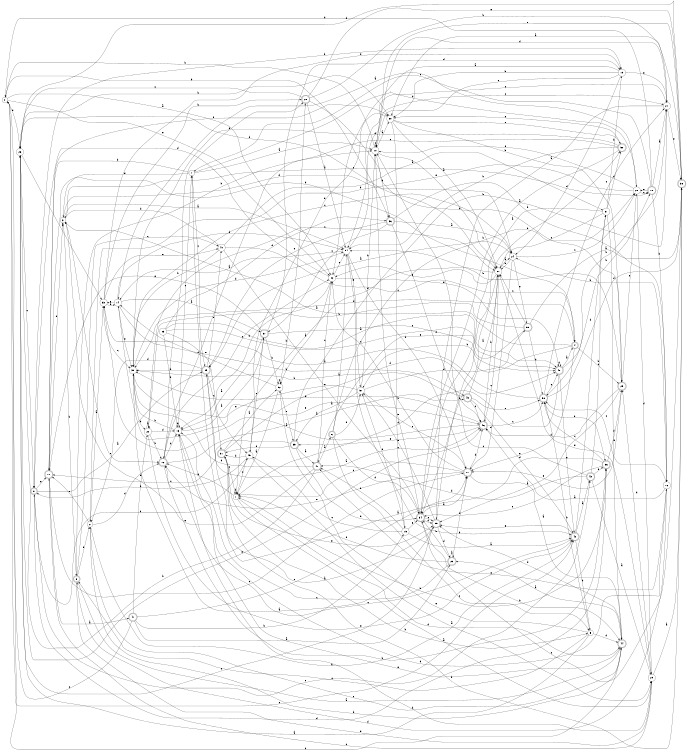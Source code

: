 digraph n49_2 {
__start0 [label="" shape="none"];

rankdir=LR;
size="8,5";

s0 [style="filled", color="black", fillcolor="white" shape="circle", label="0"];
s1 [style="filled", color="black", fillcolor="white" shape="circle", label="1"];
s2 [style="filled", color="black", fillcolor="white" shape="circle", label="2"];
s3 [style="filled", color="black", fillcolor="white" shape="circle", label="3"];
s4 [style="rounded,filled", color="black", fillcolor="white" shape="doublecircle", label="4"];
s5 [style="filled", color="black", fillcolor="white" shape="circle", label="5"];
s6 [style="rounded,filled", color="black", fillcolor="white" shape="doublecircle", label="6"];
s7 [style="filled", color="black", fillcolor="white" shape="circle", label="7"];
s8 [style="rounded,filled", color="black", fillcolor="white" shape="doublecircle", label="8"];
s9 [style="rounded,filled", color="black", fillcolor="white" shape="doublecircle", label="9"];
s10 [style="filled", color="black", fillcolor="white" shape="circle", label="10"];
s11 [style="rounded,filled", color="black", fillcolor="white" shape="doublecircle", label="11"];
s12 [style="rounded,filled", color="black", fillcolor="white" shape="doublecircle", label="12"];
s13 [style="filled", color="black", fillcolor="white" shape="circle", label="13"];
s14 [style="filled", color="black", fillcolor="white" shape="circle", label="14"];
s15 [style="filled", color="black", fillcolor="white" shape="circle", label="15"];
s16 [style="filled", color="black", fillcolor="white" shape="circle", label="16"];
s17 [style="rounded,filled", color="black", fillcolor="white" shape="doublecircle", label="17"];
s18 [style="rounded,filled", color="black", fillcolor="white" shape="doublecircle", label="18"];
s19 [style="filled", color="black", fillcolor="white" shape="circle", label="19"];
s20 [style="filled", color="black", fillcolor="white" shape="circle", label="20"];
s21 [style="filled", color="black", fillcolor="white" shape="circle", label="21"];
s22 [style="filled", color="black", fillcolor="white" shape="circle", label="22"];
s23 [style="rounded,filled", color="black", fillcolor="white" shape="doublecircle", label="23"];
s24 [style="filled", color="black", fillcolor="white" shape="circle", label="24"];
s25 [style="rounded,filled", color="black", fillcolor="white" shape="doublecircle", label="25"];
s26 [style="filled", color="black", fillcolor="white" shape="circle", label="26"];
s27 [style="filled", color="black", fillcolor="white" shape="circle", label="27"];
s28 [style="rounded,filled", color="black", fillcolor="white" shape="doublecircle", label="28"];
s29 [style="filled", color="black", fillcolor="white" shape="circle", label="29"];
s30 [style="filled", color="black", fillcolor="white" shape="circle", label="30"];
s31 [style="filled", color="black", fillcolor="white" shape="circle", label="31"];
s32 [style="filled", color="black", fillcolor="white" shape="circle", label="32"];
s33 [style="filled", color="black", fillcolor="white" shape="circle", label="33"];
s34 [style="rounded,filled", color="black", fillcolor="white" shape="doublecircle", label="34"];
s35 [style="rounded,filled", color="black", fillcolor="white" shape="doublecircle", label="35"];
s36 [style="rounded,filled", color="black", fillcolor="white" shape="doublecircle", label="36"];
s37 [style="rounded,filled", color="black", fillcolor="white" shape="doublecircle", label="37"];
s38 [style="rounded,filled", color="black", fillcolor="white" shape="doublecircle", label="38"];
s39 [style="rounded,filled", color="black", fillcolor="white" shape="doublecircle", label="39"];
s40 [style="filled", color="black", fillcolor="white" shape="circle", label="40"];
s41 [style="rounded,filled", color="black", fillcolor="white" shape="doublecircle", label="41"];
s42 [style="rounded,filled", color="black", fillcolor="white" shape="doublecircle", label="42"];
s43 [style="rounded,filled", color="black", fillcolor="white" shape="doublecircle", label="43"];
s44 [style="rounded,filled", color="black", fillcolor="white" shape="doublecircle", label="44"];
s45 [style="filled", color="black", fillcolor="white" shape="circle", label="45"];
s46 [style="rounded,filled", color="black", fillcolor="white" shape="doublecircle", label="46"];
s47 [style="rounded,filled", color="black", fillcolor="white" shape="doublecircle", label="47"];
s48 [style="rounded,filled", color="black", fillcolor="white" shape="doublecircle", label="48"];
s49 [style="rounded,filled", color="black", fillcolor="white" shape="doublecircle", label="49"];
s50 [style="rounded,filled", color="black", fillcolor="white" shape="doublecircle", label="50"];
s51 [style="rounded,filled", color="black", fillcolor="white" shape="doublecircle", label="51"];
s52 [style="filled", color="black", fillcolor="white" shape="circle", label="52"];
s53 [style="filled", color="black", fillcolor="white" shape="circle", label="53"];
s54 [style="filled", color="black", fillcolor="white" shape="circle", label="54"];
s55 [style="rounded,filled", color="black", fillcolor="white" shape="doublecircle", label="55"];
s56 [style="rounded,filled", color="black", fillcolor="white" shape="doublecircle", label="56"];
s57 [style="filled", color="black", fillcolor="white" shape="circle", label="57"];
s58 [style="rounded,filled", color="black", fillcolor="white" shape="doublecircle", label="58"];
s59 [style="rounded,filled", color="black", fillcolor="white" shape="doublecircle", label="59"];
s60 [style="filled", color="black", fillcolor="white" shape="circle", label="60"];
s0 -> s32 [label="a"];
s0 -> s36 [label="b"];
s0 -> s42 [label="c"];
s0 -> s26 [label="d"];
s0 -> s32 [label="e"];
s1 -> s29 [label="a"];
s1 -> s1 [label="b"];
s1 -> s45 [label="c"];
s1 -> s44 [label="d"];
s1 -> s12 [label="e"];
s2 -> s53 [label="a"];
s2 -> s42 [label="b"];
s2 -> s44 [label="c"];
s2 -> s12 [label="d"];
s2 -> s11 [label="e"];
s3 -> s54 [label="a"];
s3 -> s9 [label="b"];
s3 -> s18 [label="c"];
s3 -> s24 [label="d"];
s3 -> s12 [label="e"];
s4 -> s3 [label="a"];
s4 -> s57 [label="b"];
s4 -> s25 [label="c"];
s4 -> s30 [label="d"];
s4 -> s17 [label="e"];
s5 -> s26 [label="a"];
s5 -> s58 [label="b"];
s5 -> s9 [label="c"];
s5 -> s44 [label="d"];
s5 -> s52 [label="e"];
s6 -> s54 [label="a"];
s6 -> s20 [label="b"];
s6 -> s5 [label="c"];
s6 -> s34 [label="d"];
s6 -> s57 [label="e"];
s7 -> s10 [label="a"];
s7 -> s11 [label="b"];
s7 -> s39 [label="c"];
s7 -> s20 [label="d"];
s7 -> s3 [label="e"];
s8 -> s39 [label="a"];
s8 -> s19 [label="b"];
s8 -> s43 [label="c"];
s8 -> s56 [label="d"];
s8 -> s11 [label="e"];
s9 -> s44 [label="a"];
s9 -> s10 [label="b"];
s9 -> s40 [label="c"];
s9 -> s29 [label="d"];
s9 -> s2 [label="e"];
s10 -> s60 [label="a"];
s10 -> s0 [label="b"];
s10 -> s10 [label="c"];
s10 -> s36 [label="d"];
s10 -> s27 [label="e"];
s11 -> s47 [label="a"];
s11 -> s4 [label="b"];
s11 -> s17 [label="c"];
s11 -> s3 [label="d"];
s11 -> s60 [label="e"];
s12 -> s49 [label="a"];
s12 -> s56 [label="b"];
s12 -> s32 [label="c"];
s12 -> s13 [label="d"];
s12 -> s28 [label="e"];
s13 -> s37 [label="a"];
s13 -> s30 [label="b"];
s13 -> s7 [label="c"];
s13 -> s16 [label="d"];
s13 -> s13 [label="e"];
s14 -> s37 [label="a"];
s14 -> s49 [label="b"];
s14 -> s53 [label="c"];
s14 -> s54 [label="d"];
s14 -> s30 [label="e"];
s15 -> s42 [label="a"];
s15 -> s41 [label="b"];
s15 -> s45 [label="c"];
s15 -> s57 [label="d"];
s15 -> s34 [label="e"];
s16 -> s46 [label="a"];
s16 -> s24 [label="b"];
s16 -> s58 [label="c"];
s16 -> s9 [label="d"];
s16 -> s41 [label="e"];
s17 -> s44 [label="a"];
s17 -> s32 [label="b"];
s17 -> s1 [label="c"];
s17 -> s46 [label="d"];
s17 -> s12 [label="e"];
s18 -> s21 [label="a"];
s18 -> s16 [label="b"];
s18 -> s7 [label="c"];
s18 -> s0 [label="d"];
s18 -> s20 [label="e"];
s19 -> s32 [label="a"];
s19 -> s60 [label="b"];
s19 -> s10 [label="c"];
s19 -> s24 [label="d"];
s19 -> s21 [label="e"];
s20 -> s14 [label="a"];
s20 -> s2 [label="b"];
s20 -> s18 [label="c"];
s20 -> s29 [label="d"];
s20 -> s10 [label="e"];
s21 -> s55 [label="a"];
s21 -> s58 [label="b"];
s21 -> s54 [label="c"];
s21 -> s10 [label="d"];
s21 -> s38 [label="e"];
s22 -> s22 [label="a"];
s22 -> s12 [label="b"];
s22 -> s27 [label="c"];
s22 -> s13 [label="d"];
s22 -> s42 [label="e"];
s23 -> s23 [label="a"];
s23 -> s34 [label="b"];
s23 -> s13 [label="c"];
s23 -> s17 [label="d"];
s23 -> s1 [label="e"];
s24 -> s39 [label="a"];
s24 -> s27 [label="b"];
s24 -> s20 [label="c"];
s24 -> s17 [label="d"];
s24 -> s59 [label="e"];
s25 -> s55 [label="a"];
s25 -> s54 [label="b"];
s25 -> s20 [label="c"];
s25 -> s46 [label="d"];
s25 -> s17 [label="e"];
s26 -> s53 [label="a"];
s26 -> s60 [label="b"];
s26 -> s8 [label="c"];
s26 -> s27 [label="d"];
s26 -> s46 [label="e"];
s27 -> s24 [label="a"];
s27 -> s34 [label="b"];
s27 -> s46 [label="c"];
s27 -> s1 [label="d"];
s27 -> s32 [label="e"];
s28 -> s54 [label="a"];
s28 -> s21 [label="b"];
s28 -> s26 [label="c"];
s28 -> s25 [label="d"];
s28 -> s38 [label="e"];
s29 -> s38 [label="a"];
s29 -> s13 [label="b"];
s29 -> s11 [label="c"];
s29 -> s25 [label="d"];
s29 -> s27 [label="e"];
s30 -> s55 [label="a"];
s30 -> s22 [label="b"];
s30 -> s24 [label="c"];
s30 -> s54 [label="d"];
s30 -> s46 [label="e"];
s31 -> s34 [label="a"];
s31 -> s19 [label="b"];
s31 -> s27 [label="c"];
s31 -> s50 [label="d"];
s31 -> s44 [label="e"];
s32 -> s52 [label="a"];
s32 -> s13 [label="b"];
s32 -> s54 [label="c"];
s32 -> s8 [label="d"];
s32 -> s48 [label="e"];
s33 -> s48 [label="a"];
s33 -> s13 [label="b"];
s33 -> s48 [label="c"];
s33 -> s36 [label="d"];
s33 -> s45 [label="e"];
s34 -> s17 [label="a"];
s34 -> s44 [label="b"];
s34 -> s55 [label="c"];
s34 -> s55 [label="d"];
s34 -> s10 [label="e"];
s35 -> s41 [label="a"];
s35 -> s21 [label="b"];
s35 -> s11 [label="c"];
s35 -> s34 [label="d"];
s35 -> s51 [label="e"];
s36 -> s24 [label="a"];
s36 -> s16 [label="b"];
s36 -> s37 [label="c"];
s36 -> s46 [label="d"];
s36 -> s39 [label="e"];
s37 -> s13 [label="a"];
s37 -> s52 [label="b"];
s37 -> s48 [label="c"];
s37 -> s19 [label="d"];
s37 -> s11 [label="e"];
s38 -> s60 [label="a"];
s38 -> s51 [label="b"];
s38 -> s34 [label="c"];
s38 -> s26 [label="d"];
s38 -> s10 [label="e"];
s39 -> s46 [label="a"];
s39 -> s30 [label="b"];
s39 -> s51 [label="c"];
s39 -> s2 [label="d"];
s39 -> s40 [label="e"];
s40 -> s31 [label="a"];
s40 -> s30 [label="b"];
s40 -> s4 [label="c"];
s40 -> s3 [label="d"];
s40 -> s34 [label="e"];
s41 -> s6 [label="a"];
s41 -> s26 [label="b"];
s41 -> s32 [label="c"];
s41 -> s30 [label="d"];
s41 -> s3 [label="e"];
s42 -> s43 [label="a"];
s42 -> s5 [label="b"];
s42 -> s12 [label="c"];
s42 -> s31 [label="d"];
s42 -> s55 [label="e"];
s43 -> s29 [label="a"];
s43 -> s31 [label="b"];
s43 -> s10 [label="c"];
s43 -> s41 [label="d"];
s43 -> s56 [label="e"];
s44 -> s23 [label="a"];
s44 -> s2 [label="b"];
s44 -> s0 [label="c"];
s44 -> s55 [label="d"];
s44 -> s13 [label="e"];
s45 -> s29 [label="a"];
s45 -> s8 [label="b"];
s45 -> s8 [label="c"];
s45 -> s51 [label="d"];
s45 -> s37 [label="e"];
s46 -> s53 [label="a"];
s46 -> s27 [label="b"];
s46 -> s58 [label="c"];
s46 -> s30 [label="d"];
s46 -> s35 [label="e"];
s47 -> s23 [label="a"];
s47 -> s15 [label="b"];
s47 -> s0 [label="c"];
s47 -> s22 [label="d"];
s47 -> s17 [label="e"];
s48 -> s4 [label="a"];
s48 -> s18 [label="b"];
s48 -> s48 [label="c"];
s48 -> s1 [label="d"];
s48 -> s42 [label="e"];
s49 -> s27 [label="a"];
s49 -> s30 [label="b"];
s49 -> s46 [label="c"];
s49 -> s42 [label="d"];
s49 -> s58 [label="e"];
s50 -> s34 [label="a"];
s50 -> s54 [label="b"];
s50 -> s12 [label="c"];
s50 -> s30 [label="d"];
s50 -> s60 [label="e"];
s51 -> s52 [label="a"];
s51 -> s5 [label="b"];
s51 -> s1 [label="c"];
s51 -> s48 [label="d"];
s51 -> s55 [label="e"];
s52 -> s1 [label="a"];
s52 -> s28 [label="b"];
s52 -> s52 [label="c"];
s52 -> s14 [label="d"];
s52 -> s35 [label="e"];
s53 -> s14 [label="a"];
s53 -> s28 [label="b"];
s53 -> s30 [label="c"];
s53 -> s19 [label="d"];
s53 -> s40 [label="e"];
s54 -> s14 [label="a"];
s54 -> s42 [label="b"];
s54 -> s21 [label="c"];
s54 -> s17 [label="d"];
s54 -> s57 [label="e"];
s55 -> s39 [label="a"];
s55 -> s50 [label="b"];
s55 -> s26 [label="c"];
s55 -> s23 [label="d"];
s55 -> s57 [label="e"];
s56 -> s7 [label="a"];
s56 -> s1 [label="b"];
s56 -> s58 [label="c"];
s56 -> s25 [label="d"];
s56 -> s34 [label="e"];
s57 -> s35 [label="a"];
s57 -> s10 [label="b"];
s57 -> s17 [label="c"];
s57 -> s59 [label="d"];
s57 -> s14 [label="e"];
s58 -> s53 [label="a"];
s58 -> s56 [label="b"];
s58 -> s21 [label="c"];
s58 -> s38 [label="d"];
s58 -> s48 [label="e"];
s59 -> s38 [label="a"];
s59 -> s22 [label="b"];
s59 -> s27 [label="c"];
s59 -> s58 [label="d"];
s59 -> s41 [label="e"];
s60 -> s27 [label="a"];
s60 -> s25 [label="b"];
s60 -> s15 [label="c"];
s60 -> s45 [label="d"];
s60 -> s50 [label="e"];

}